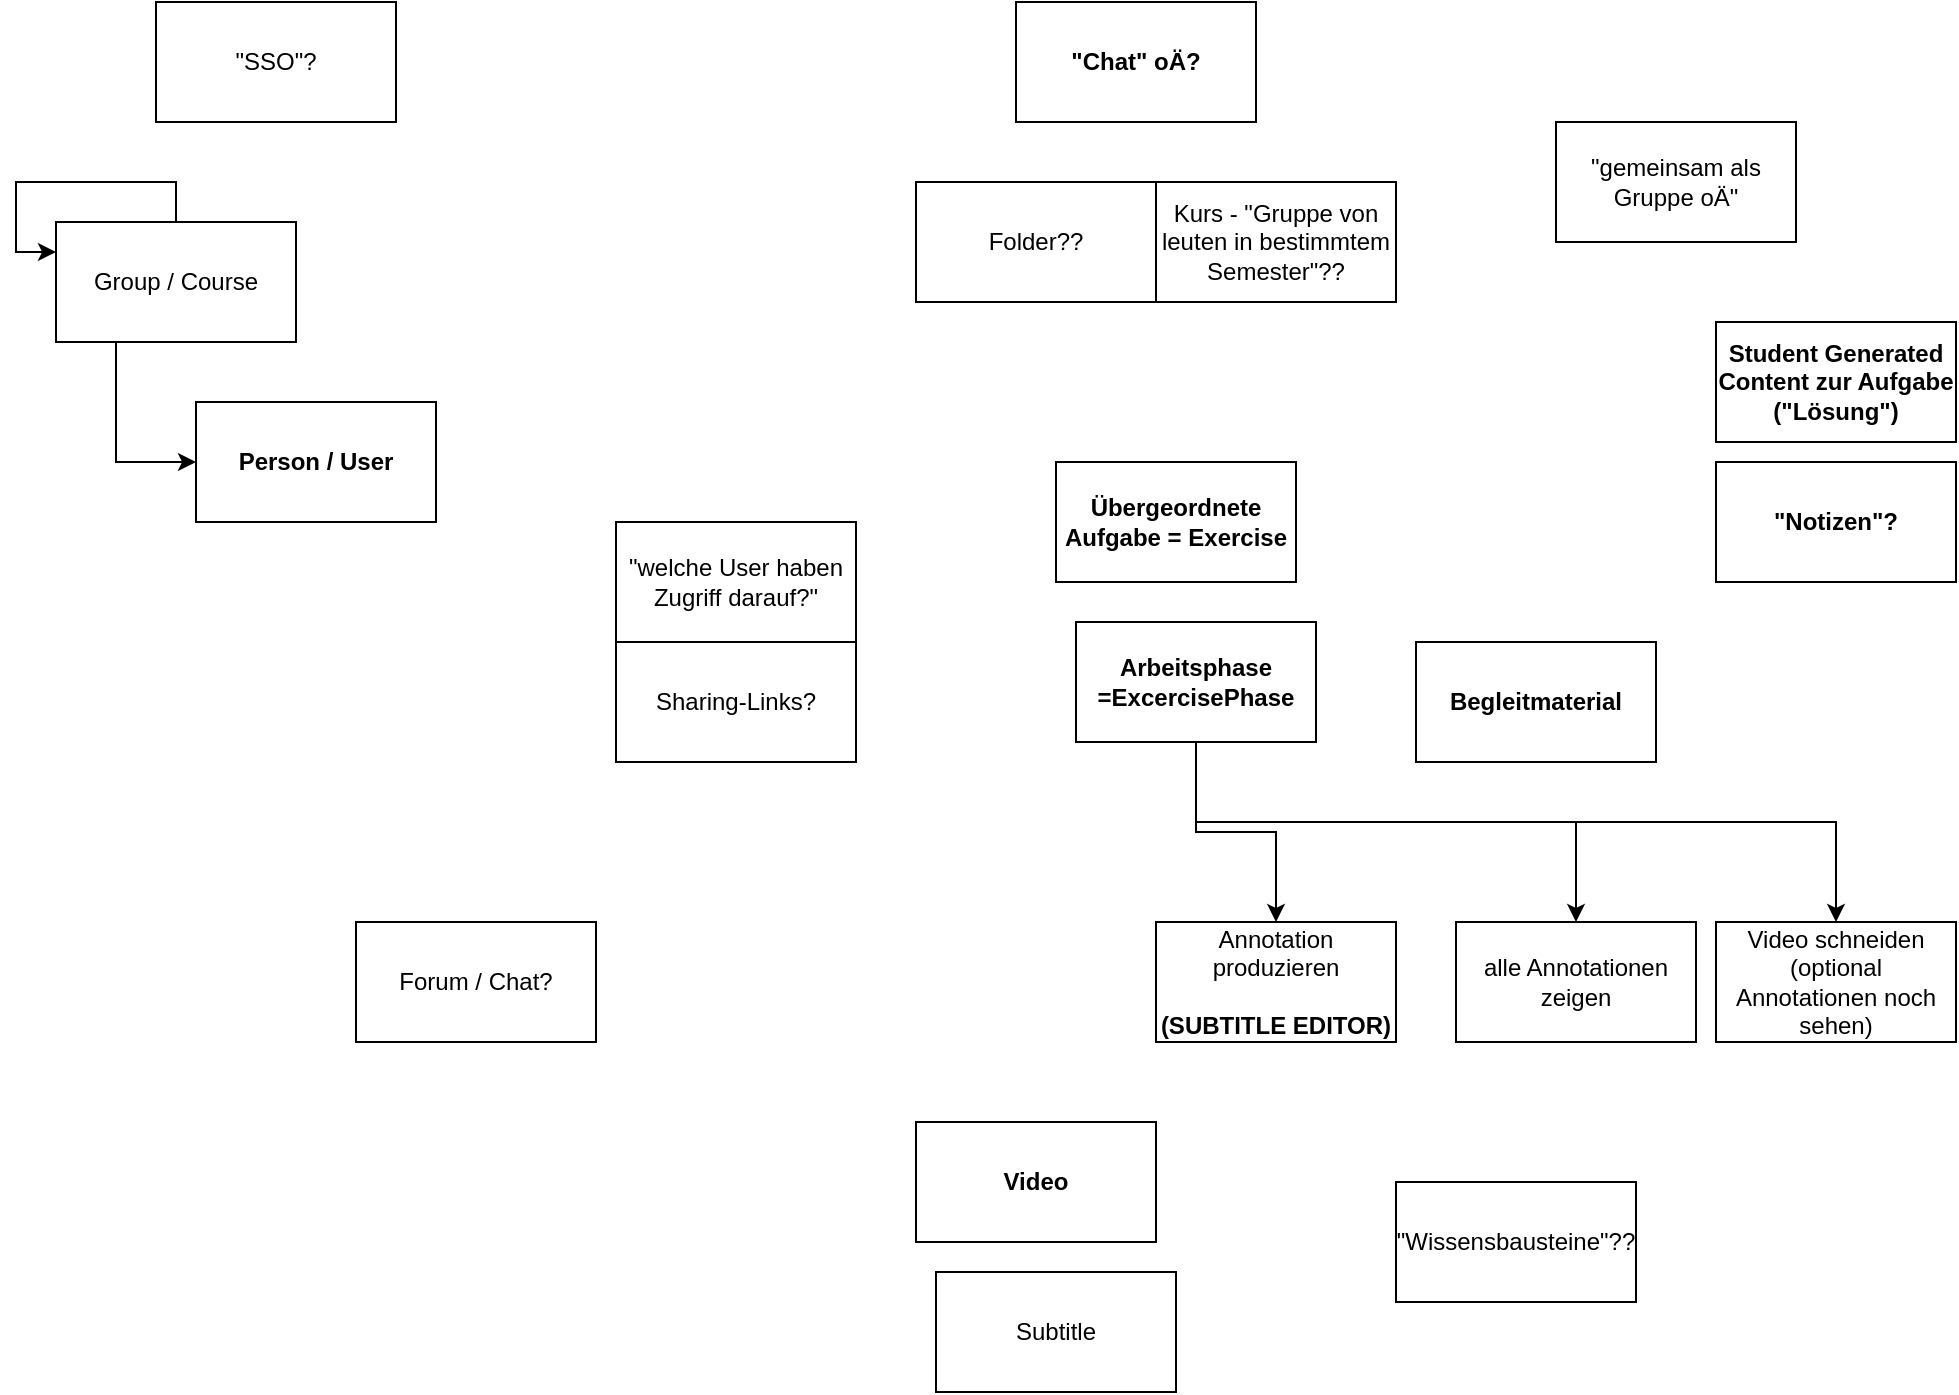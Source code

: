 <mxfile version="12.4.2" type="device" pages="1"><diagram id="j7uAeV1b-jkp-UGWGiQR" name="Page-1"><mxGraphModel dx="932" dy="666" grid="1" gridSize="10" guides="1" tooltips="1" connect="1" arrows="1" fold="1" page="1" pageScale="1" pageWidth="827" pageHeight="1169" math="0" shadow="0"><root><mxCell id="0"/><mxCell id="1" parent="0"/><mxCell id="4t-eVWGFCgl97qcWjtTQ-1" value="Übergeordnete Aufgabe = Exercise" style="rounded=0;whiteSpace=wrap;html=1;fontStyle=1" parent="1" vertex="1"><mxGeometry x="550" y="370" width="120" height="60" as="geometry"/></mxCell><mxCell id="4t-eVWGFCgl97qcWjtTQ-2" value="Folder??" style="rounded=0;whiteSpace=wrap;html=1;" parent="1" vertex="1"><mxGeometry x="480" y="230" width="120" height="60" as="geometry"/></mxCell><mxCell id="4t-eVWGFCgl97qcWjtTQ-3" value="Person / User" style="rounded=0;whiteSpace=wrap;html=1;fontStyle=1" parent="1" vertex="1"><mxGeometry x="120" y="340" width="120" height="60" as="geometry"/></mxCell><mxCell id="4t-eVWGFCgl97qcWjtTQ-5" style="edgeStyle=orthogonalEdgeStyle;rounded=0;orthogonalLoop=1;jettySize=auto;html=1;exitX=0.25;exitY=1;exitDx=0;exitDy=0;entryX=0;entryY=0.5;entryDx=0;entryDy=0;" parent="1" source="4t-eVWGFCgl97qcWjtTQ-4" target="4t-eVWGFCgl97qcWjtTQ-3" edge="1"><mxGeometry relative="1" as="geometry"/></mxCell><mxCell id="4t-eVWGFCgl97qcWjtTQ-4" value="Group / Course" style="rounded=0;whiteSpace=wrap;html=1;" parent="1" vertex="1"><mxGeometry x="50" y="250" width="120" height="60" as="geometry"/></mxCell><mxCell id="4t-eVWGFCgl97qcWjtTQ-6" style="edgeStyle=orthogonalEdgeStyle;rounded=0;orthogonalLoop=1;jettySize=auto;html=1;entryX=0;entryY=0.25;entryDx=0;entryDy=0;" parent="1" source="4t-eVWGFCgl97qcWjtTQ-4" target="4t-eVWGFCgl97qcWjtTQ-4" edge="1"><mxGeometry relative="1" as="geometry"><Array as="points"><mxPoint x="110" y="230"/><mxPoint x="30" y="230"/><mxPoint x="30" y="265"/></Array></mxGeometry></mxCell><mxCell id="4t-eVWGFCgl97qcWjtTQ-7" value="&quot;SSO&quot;?" style="rounded=0;whiteSpace=wrap;html=1;" parent="1" vertex="1"><mxGeometry x="100" y="140" width="120" height="60" as="geometry"/></mxCell><mxCell id="4t-eVWGFCgl97qcWjtTQ-10" value="Kurs - &quot;Gruppe von leuten in bestimmtem Semester&quot;??" style="rounded=0;whiteSpace=wrap;html=1;" parent="1" vertex="1"><mxGeometry x="600" y="230" width="120" height="60" as="geometry"/></mxCell><mxCell id="4t-eVWGFCgl97qcWjtTQ-13" value="Video" style="rounded=0;whiteSpace=wrap;html=1;fontStyle=1" parent="1" vertex="1"><mxGeometry x="480" y="700" width="120" height="60" as="geometry"/></mxCell><mxCell id="4t-eVWGFCgl97qcWjtTQ-14" value="Subtitle" style="rounded=0;whiteSpace=wrap;html=1;" parent="1" vertex="1"><mxGeometry x="490" y="775" width="120" height="60" as="geometry"/></mxCell><mxCell id="4t-eVWGFCgl97qcWjtTQ-15" value="&quot;welche User haben Zugriff darauf?&quot;" style="rounded=0;whiteSpace=wrap;html=1;fontStyle=0" parent="1" vertex="1"><mxGeometry x="330" y="400" width="120" height="60" as="geometry"/></mxCell><mxCell id="4t-eVWGFCgl97qcWjtTQ-18" value="Sharing-Links?" style="rounded=0;whiteSpace=wrap;html=1;fontStyle=0" parent="1" vertex="1"><mxGeometry x="330" y="460" width="120" height="60" as="geometry"/></mxCell><mxCell id="4t-eVWGFCgl97qcWjtTQ-19" value="Begleitmaterial" style="rounded=0;whiteSpace=wrap;html=1;fontStyle=1" parent="1" vertex="1"><mxGeometry x="730" y="460" width="120" height="60" as="geometry"/></mxCell><mxCell id="4t-eVWGFCgl97qcWjtTQ-20" value="&quot;Wissensbausteine&quot;??" style="rounded=0;whiteSpace=wrap;html=1;fontStyle=0" parent="1" vertex="1"><mxGeometry x="720" y="730" width="120" height="60" as="geometry"/></mxCell><mxCell id="4t-eVWGFCgl97qcWjtTQ-21" value="Student Generated Content zur Aufgabe (&quot;Lösung&quot;)" style="rounded=0;whiteSpace=wrap;html=1;fontStyle=1" parent="1" vertex="1"><mxGeometry x="880" y="300" width="120" height="60" as="geometry"/></mxCell><mxCell id="4t-eVWGFCgl97qcWjtTQ-22" value="Forum / Chat?" style="rounded=0;whiteSpace=wrap;html=1;fontStyle=0" parent="1" vertex="1"><mxGeometry x="200" y="600" width="120" height="60" as="geometry"/></mxCell><mxCell id="4t-eVWGFCgl97qcWjtTQ-23" value="&quot;Notizen&quot;?" style="rounded=0;whiteSpace=wrap;html=1;fontStyle=1" parent="1" vertex="1"><mxGeometry x="880" y="370" width="120" height="60" as="geometry"/></mxCell><mxCell id="4t-eVWGFCgl97qcWjtTQ-24" value="&lt;span style=&quot;font-weight: normal&quot;&gt;&quot;gemeinsam als Gruppe oÄ&quot;&lt;/span&gt;" style="rounded=0;whiteSpace=wrap;html=1;fontStyle=1" parent="1" vertex="1"><mxGeometry x="800" y="200" width="120" height="60" as="geometry"/></mxCell><mxCell id="E3XtVlhnGhyWEWLsKqiI-1" value="&quot;Chat&quot; oÄ?" style="rounded=0;whiteSpace=wrap;html=1;fontStyle=1" parent="1" vertex="1"><mxGeometry x="530" y="140" width="120" height="60" as="geometry"/></mxCell><mxCell id="E3XtVlhnGhyWEWLsKqiI-6" style="edgeStyle=orthogonalEdgeStyle;rounded=0;orthogonalLoop=1;jettySize=auto;html=1;" parent="1" source="E3XtVlhnGhyWEWLsKqiI-2" target="E3XtVlhnGhyWEWLsKqiI-3" edge="1"><mxGeometry relative="1" as="geometry"/></mxCell><mxCell id="E3XtVlhnGhyWEWLsKqiI-7" style="edgeStyle=orthogonalEdgeStyle;rounded=0;orthogonalLoop=1;jettySize=auto;html=1;" parent="1" source="E3XtVlhnGhyWEWLsKqiI-2" target="E3XtVlhnGhyWEWLsKqiI-4" edge="1"><mxGeometry relative="1" as="geometry"><Array as="points"><mxPoint x="620" y="550"/><mxPoint x="810" y="550"/></Array></mxGeometry></mxCell><mxCell id="E3XtVlhnGhyWEWLsKqiI-8" style="edgeStyle=orthogonalEdgeStyle;rounded=0;orthogonalLoop=1;jettySize=auto;html=1;" parent="1" source="E3XtVlhnGhyWEWLsKqiI-2" target="E3XtVlhnGhyWEWLsKqiI-5" edge="1"><mxGeometry relative="1" as="geometry"><Array as="points"><mxPoint x="620" y="550"/><mxPoint x="940" y="550"/></Array></mxGeometry></mxCell><mxCell id="E3XtVlhnGhyWEWLsKqiI-2" value="Arbeitsphase&lt;br&gt;=ExcercisePhase" style="rounded=0;whiteSpace=wrap;html=1;fontStyle=1" parent="1" vertex="1"><mxGeometry x="560" y="450" width="120" height="60" as="geometry"/></mxCell><mxCell id="E3XtVlhnGhyWEWLsKqiI-3" value="Annotation produzieren&lt;br&gt;&lt;br&gt;&lt;b&gt;(SUBTITLE EDITOR)&lt;/b&gt;" style="rounded=0;whiteSpace=wrap;html=1;fontStyle=0" parent="1" vertex="1"><mxGeometry x="600" y="600" width="120" height="60" as="geometry"/></mxCell><mxCell id="E3XtVlhnGhyWEWLsKqiI-4" value="alle Annotationen zeigen" style="rounded=0;whiteSpace=wrap;html=1;fontStyle=0" parent="1" vertex="1"><mxGeometry x="750" y="600" width="120" height="60" as="geometry"/></mxCell><mxCell id="E3XtVlhnGhyWEWLsKqiI-5" value="Video schneiden (optional Annotationen noch sehen)" style="rounded=0;whiteSpace=wrap;html=1;fontStyle=0" parent="1" vertex="1"><mxGeometry x="880" y="600" width="120" height="60" as="geometry"/></mxCell></root></mxGraphModel></diagram></mxfile>